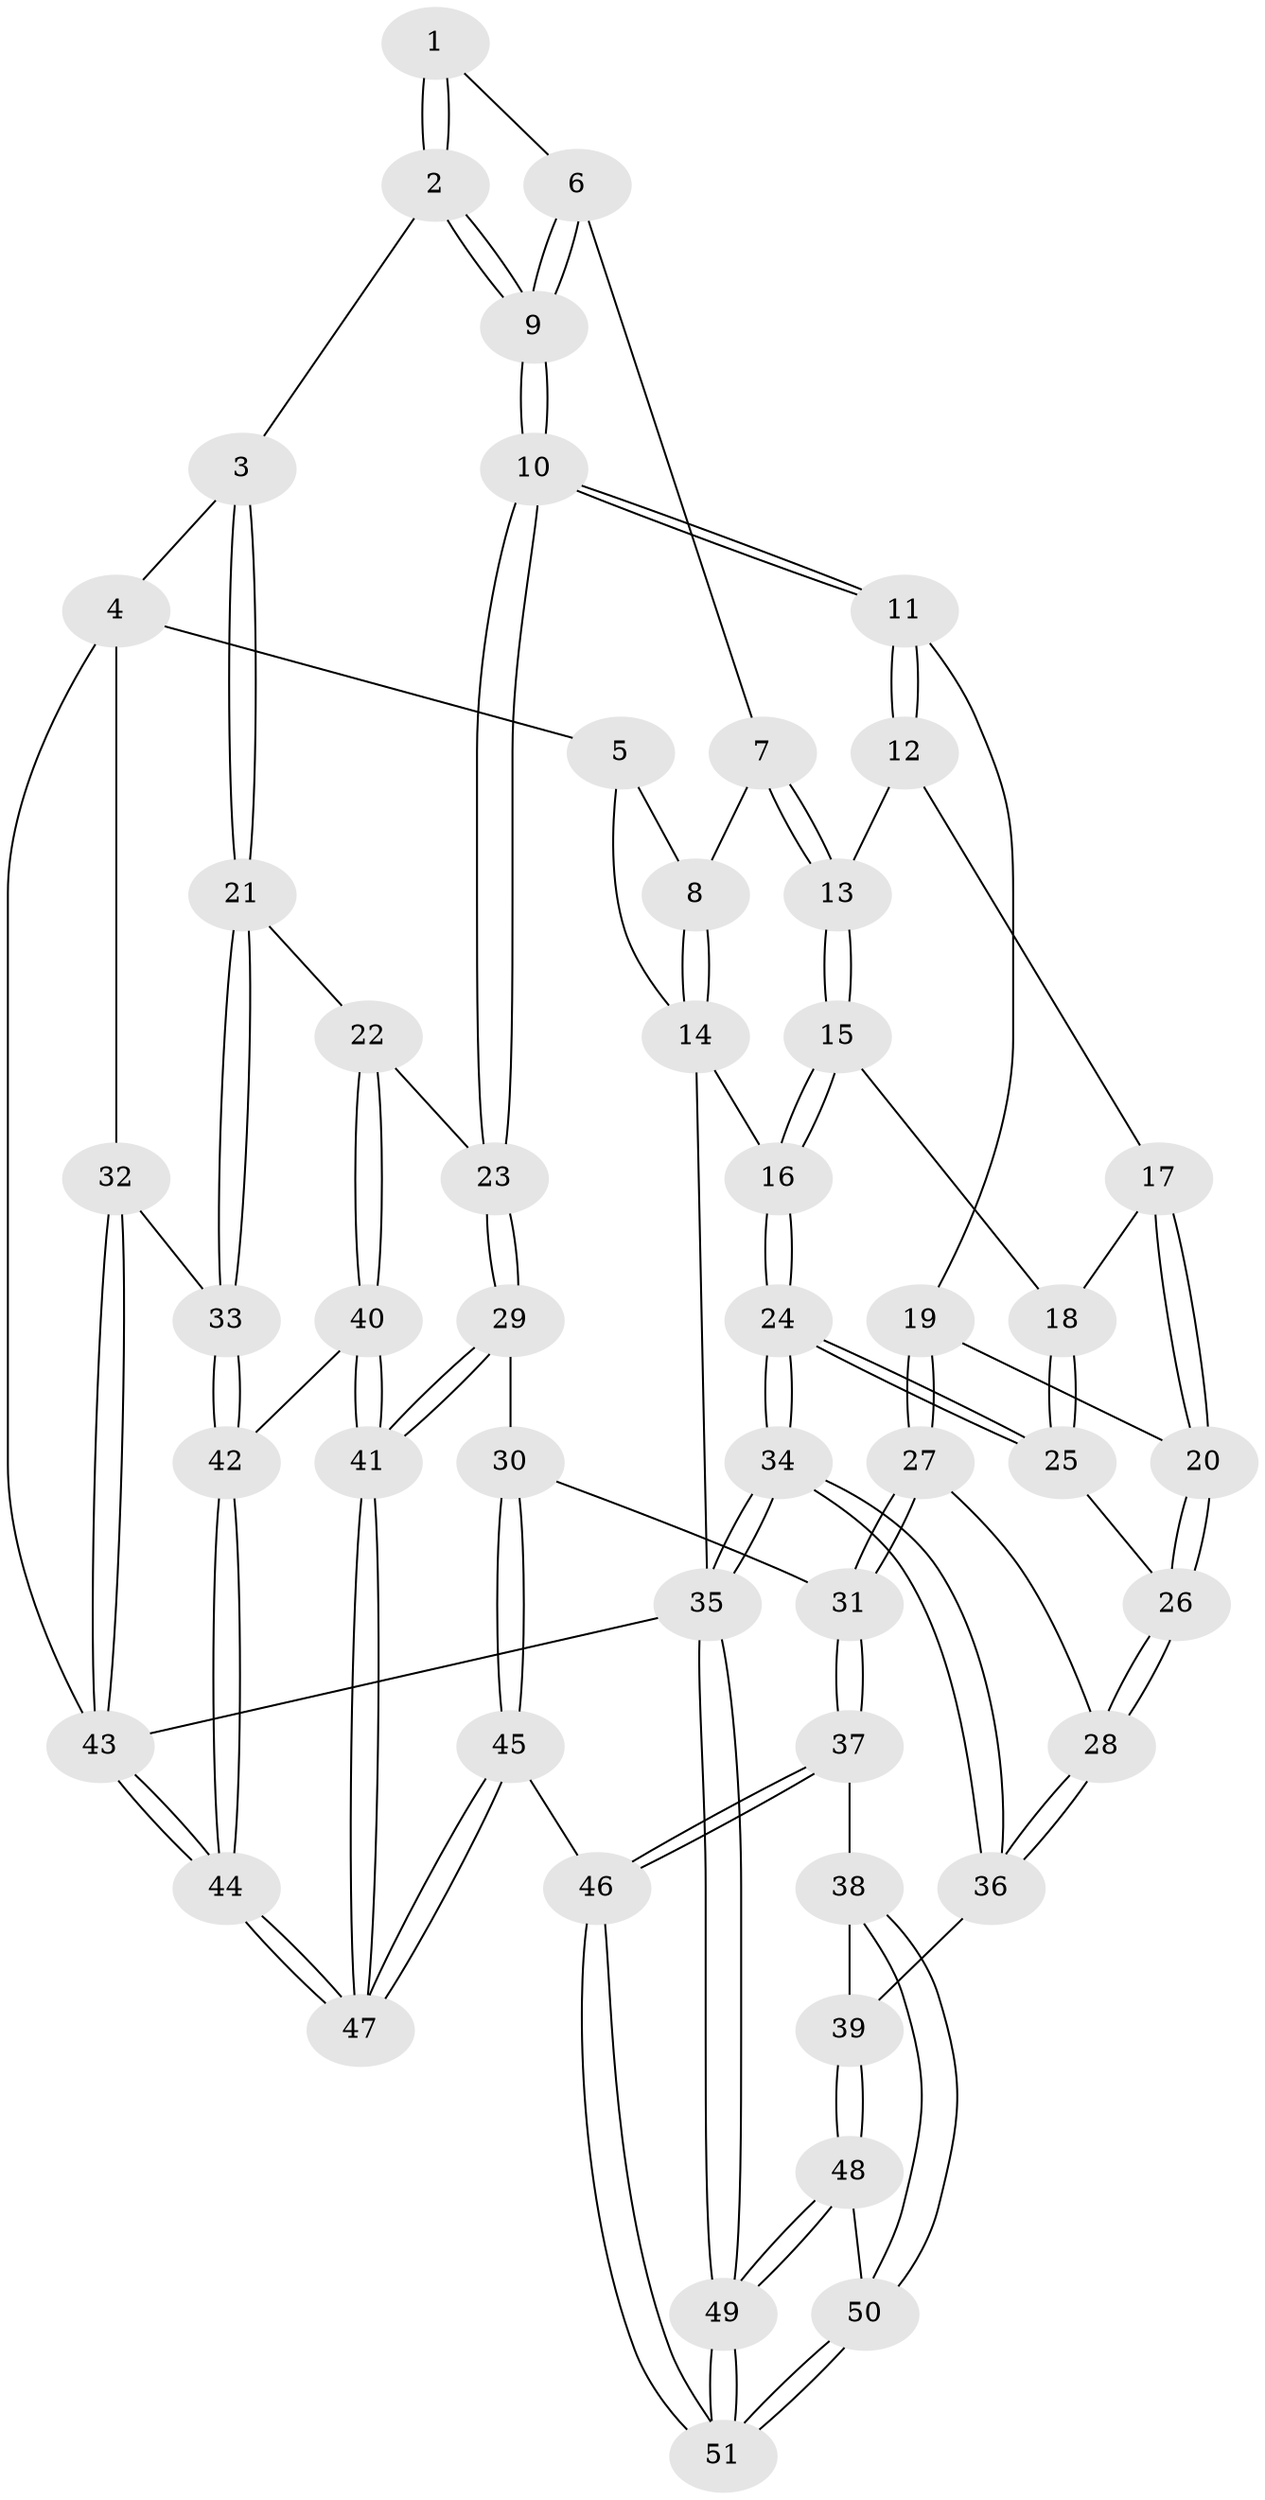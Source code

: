 // coarse degree distribution, {3: 0.13333333333333333, 5: 0.36666666666666664, 4: 0.4666666666666667, 7: 0.03333333333333333}
// Generated by graph-tools (version 1.1) at 2025/24/03/03/25 07:24:33]
// undirected, 51 vertices, 124 edges
graph export_dot {
graph [start="1"]
  node [color=gray90,style=filled];
  1 [pos="+0.6566440125230454+0.030051517466706448"];
  2 [pos="+0.702403643565905+0.2160963555139177"];
  3 [pos="+1+0.31985130840012416"];
  4 [pos="+1+0.3256255160322524"];
  5 [pos="+0.6544743048990738+0"];
  6 [pos="+0.2547033582636257+0.20765538614388765"];
  7 [pos="+0.22186243070483969+0.20664884194499408"];
  8 [pos="+0+0"];
  9 [pos="+0.6084111285409685+0.3895516575159287"];
  10 [pos="+0.5808207706463844+0.4997895724441219"];
  11 [pos="+0.3642321275561998+0.4780610071979528"];
  12 [pos="+0.2664484171662446+0.34565481869688636"];
  13 [pos="+0.22375193994086767+0.2715872239821104"];
  14 [pos="+0+0"];
  15 [pos="+0.15337281412783946+0.37977107798548393"];
  16 [pos="+0+0.281470653848375"];
  17 [pos="+0.15983585265315534+0.5018587012519706"];
  18 [pos="+0.14371447865413317+0.5000235867818323"];
  19 [pos="+0.27359169366325375+0.5190800932005869"];
  20 [pos="+0.25047149319208745+0.5202802384879329"];
  21 [pos="+0.6975612500867661+0.6540730475947383"];
  22 [pos="+0.6757632997592647+0.6478119060257602"];
  23 [pos="+0.6152713358685958+0.6179925383394299"];
  24 [pos="+0+0.5533071278156936"];
  25 [pos="+0.07713134791398461+0.5321137777824867"];
  26 [pos="+0.1869480108305303+0.6849117914633442"];
  27 [pos="+0.28394582565326154+0.7318950006186772"];
  28 [pos="+0.2000947890157986+0.7284578172218443"];
  29 [pos="+0.5156002395351855+0.7280221718490424"];
  30 [pos="+0.5125258010848756+0.7304196375681219"];
  31 [pos="+0.35296428636288946+0.7602542904164444"];
  32 [pos="+1+0.6861142921343192"];
  33 [pos="+0.8151742465334714+0.7137565841115994"];
  34 [pos="+0+0.7399398338814198"];
  35 [pos="+0+1"];
  36 [pos="+0.06880442805277864+0.8188080975510447"];
  37 [pos="+0.2717670297632446+0.9309558965726505"];
  38 [pos="+0.16682826869900122+0.8998664258466882"];
  39 [pos="+0.08655127806539083+0.8453336932796139"];
  40 [pos="+0.6970624535323081+1"];
  41 [pos="+0.682252642681551+1"];
  42 [pos="+0.8380202218159901+0.8367141773073676"];
  43 [pos="+1+1"];
  44 [pos="+1+1"];
  45 [pos="+0.4084548697528829+1"];
  46 [pos="+0.40697564851821344+1"];
  47 [pos="+0.6733837180736062+1"];
  48 [pos="+0.08069398464317916+0.9276624274394892"];
  49 [pos="+0+1"];
  50 [pos="+0.13600513239841278+1"];
  51 [pos="+0.14679729006515346+1"];
  1 -- 2;
  1 -- 2;
  1 -- 6;
  2 -- 3;
  2 -- 9;
  2 -- 9;
  3 -- 4;
  3 -- 21;
  3 -- 21;
  4 -- 5;
  4 -- 32;
  4 -- 43;
  5 -- 8;
  5 -- 14;
  6 -- 7;
  6 -- 9;
  6 -- 9;
  7 -- 8;
  7 -- 13;
  7 -- 13;
  8 -- 14;
  8 -- 14;
  9 -- 10;
  9 -- 10;
  10 -- 11;
  10 -- 11;
  10 -- 23;
  10 -- 23;
  11 -- 12;
  11 -- 12;
  11 -- 19;
  12 -- 13;
  12 -- 17;
  13 -- 15;
  13 -- 15;
  14 -- 16;
  14 -- 35;
  15 -- 16;
  15 -- 16;
  15 -- 18;
  16 -- 24;
  16 -- 24;
  17 -- 18;
  17 -- 20;
  17 -- 20;
  18 -- 25;
  18 -- 25;
  19 -- 20;
  19 -- 27;
  19 -- 27;
  20 -- 26;
  20 -- 26;
  21 -- 22;
  21 -- 33;
  21 -- 33;
  22 -- 23;
  22 -- 40;
  22 -- 40;
  23 -- 29;
  23 -- 29;
  24 -- 25;
  24 -- 25;
  24 -- 34;
  24 -- 34;
  25 -- 26;
  26 -- 28;
  26 -- 28;
  27 -- 28;
  27 -- 31;
  27 -- 31;
  28 -- 36;
  28 -- 36;
  29 -- 30;
  29 -- 41;
  29 -- 41;
  30 -- 31;
  30 -- 45;
  30 -- 45;
  31 -- 37;
  31 -- 37;
  32 -- 33;
  32 -- 43;
  32 -- 43;
  33 -- 42;
  33 -- 42;
  34 -- 35;
  34 -- 35;
  34 -- 36;
  34 -- 36;
  35 -- 49;
  35 -- 49;
  35 -- 43;
  36 -- 39;
  37 -- 38;
  37 -- 46;
  37 -- 46;
  38 -- 39;
  38 -- 50;
  38 -- 50;
  39 -- 48;
  39 -- 48;
  40 -- 41;
  40 -- 41;
  40 -- 42;
  41 -- 47;
  41 -- 47;
  42 -- 44;
  42 -- 44;
  43 -- 44;
  43 -- 44;
  44 -- 47;
  44 -- 47;
  45 -- 46;
  45 -- 47;
  45 -- 47;
  46 -- 51;
  46 -- 51;
  48 -- 49;
  48 -- 49;
  48 -- 50;
  49 -- 51;
  49 -- 51;
  50 -- 51;
  50 -- 51;
}
